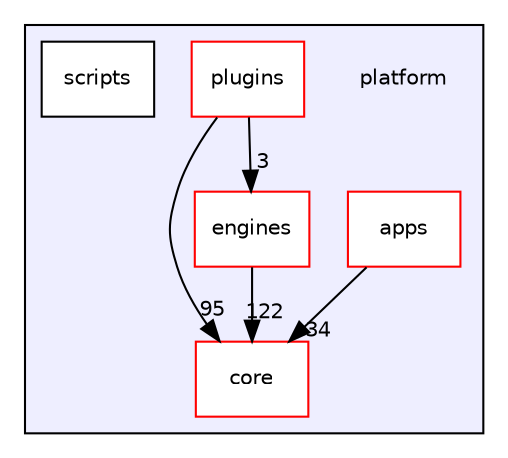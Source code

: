 digraph "platform" {
  compound=true
  node [ fontsize="10", fontname="Helvetica"];
  edge [ labelfontsize="10", labelfontname="Helvetica"];
  subgraph clusterdir_c5a52a81292cf9a5167198f4f346d6d9 {
    graph [ bgcolor="#eeeeff", pencolor="black", label="" URL="dir_c5a52a81292cf9a5167198f4f346d6d9.html"];
    dir_c5a52a81292cf9a5167198f4f346d6d9 [shape=plaintext label="platform"];
  dir_7e77723a0032dcc6b77b3a63612de3ca [shape=box label="apps" fillcolor="white" style="filled" color="red" URL="dir_7e77723a0032dcc6b77b3a63612de3ca.html"];
  dir_3066efc1f4040d52e90bf8a29ab3f16b [shape=box label="core" fillcolor="white" style="filled" color="red" URL="dir_3066efc1f4040d52e90bf8a29ab3f16b.html"];
  dir_4389f3d2beff546807b6b148625d2759 [shape=box label="engines" fillcolor="white" style="filled" color="red" URL="dir_4389f3d2beff546807b6b148625d2759.html"];
  dir_1d387e22b704c43dbb0ef2b3b77fabe1 [shape=box label="plugins" fillcolor="white" style="filled" color="red" URL="dir_1d387e22b704c43dbb0ef2b3b77fabe1.html"];
  dir_306cff0f6c747e930a39d4623befd3d7 [shape=box label="scripts" fillcolor="white" style="filled" URL="dir_306cff0f6c747e930a39d4623befd3d7.html"];
  }
  dir_1d387e22b704c43dbb0ef2b3b77fabe1->dir_3066efc1f4040d52e90bf8a29ab3f16b [headlabel="95", labeldistance=1.5 headhref="dir_000078_000067.html"];
  dir_1d387e22b704c43dbb0ef2b3b77fabe1->dir_4389f3d2beff546807b6b148625d2759 [headlabel="3", labeldistance=1.5 headhref="dir_000078_000075.html"];
  dir_7e77723a0032dcc6b77b3a63612de3ca->dir_3066efc1f4040d52e90bf8a29ab3f16b [headlabel="34", labeldistance=1.5 headhref="dir_000062_000067.html"];
  dir_4389f3d2beff546807b6b148625d2759->dir_3066efc1f4040d52e90bf8a29ab3f16b [headlabel="122", labeldistance=1.5 headhref="dir_000075_000067.html"];
}
